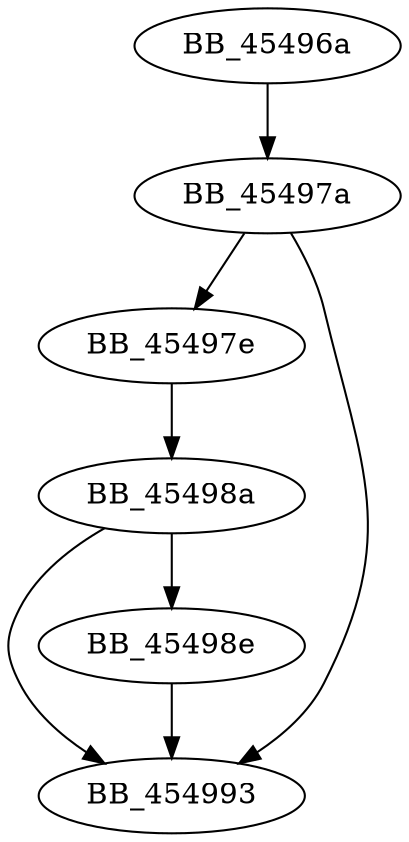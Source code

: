 DiGraph sub_45496A{
BB_45496a->BB_45497a
BB_45497a->BB_45497e
BB_45497a->BB_454993
BB_45497e->BB_45498a
BB_45498a->BB_45498e
BB_45498a->BB_454993
BB_45498e->BB_454993
}
